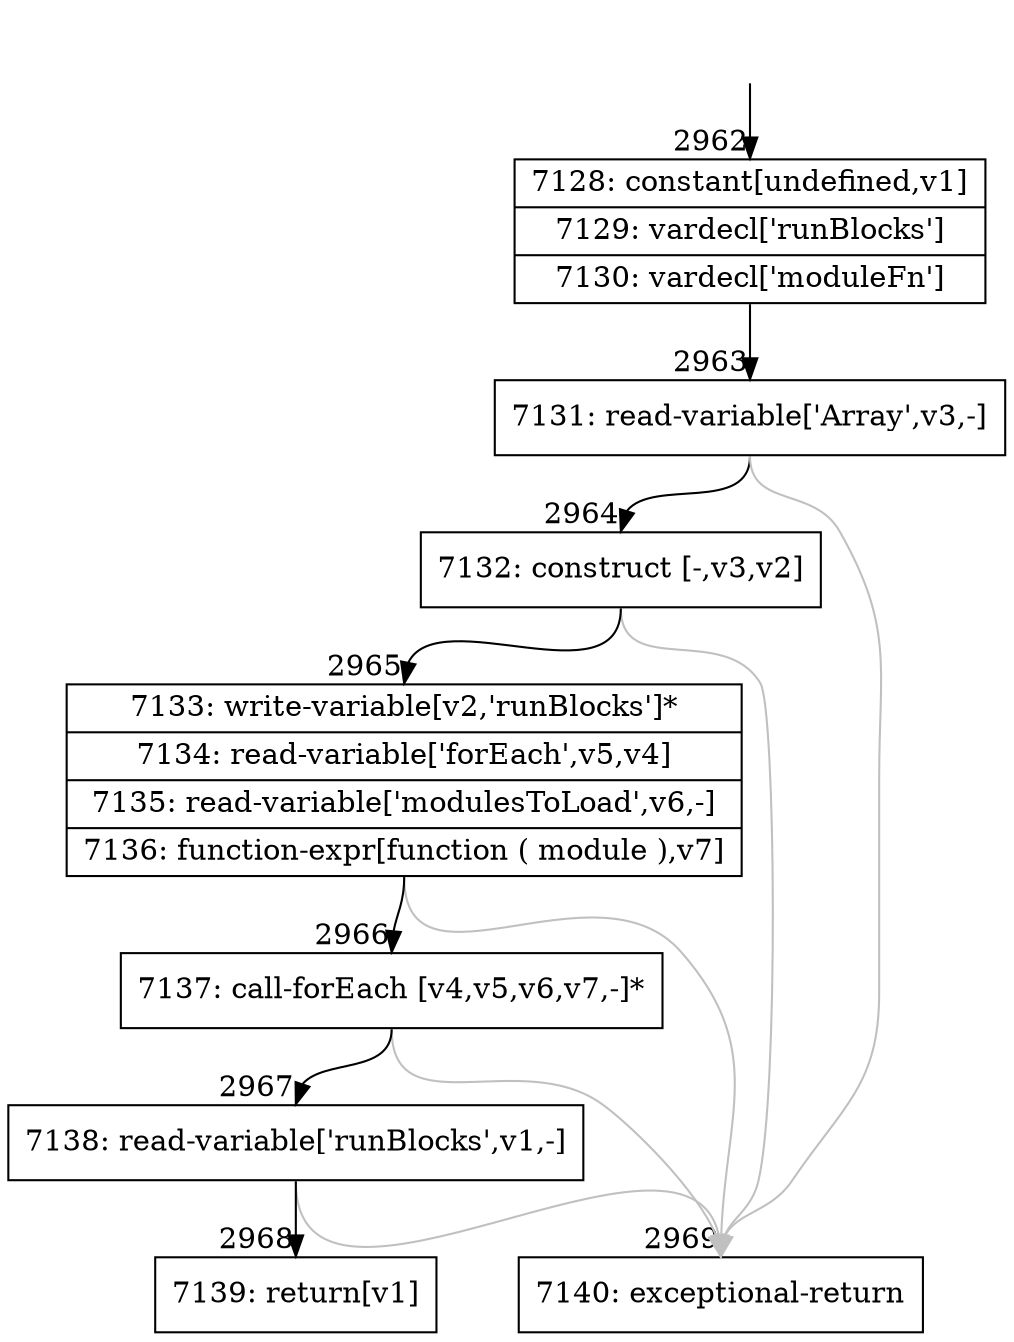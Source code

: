 digraph {
rankdir="TD"
BB_entry240[shape=none,label=""];
BB_entry240 -> BB2962 [tailport=s, headport=n, headlabel="    2962"]
BB2962 [shape=record label="{7128: constant[undefined,v1]|7129: vardecl['runBlocks']|7130: vardecl['moduleFn']}" ] 
BB2962 -> BB2963 [tailport=s, headport=n, headlabel="      2963"]
BB2963 [shape=record label="{7131: read-variable['Array',v3,-]}" ] 
BB2963 -> BB2964 [tailport=s, headport=n, headlabel="      2964"]
BB2963 -> BB2969 [tailport=s, headport=n, color=gray, headlabel="      2969"]
BB2964 [shape=record label="{7132: construct [-,v3,v2]}" ] 
BB2964 -> BB2965 [tailport=s, headport=n, headlabel="      2965"]
BB2964 -> BB2969 [tailport=s, headport=n, color=gray]
BB2965 [shape=record label="{7133: write-variable[v2,'runBlocks']*|7134: read-variable['forEach',v5,v4]|7135: read-variable['modulesToLoad',v6,-]|7136: function-expr[function ( module ),v7]}" ] 
BB2965 -> BB2966 [tailport=s, headport=n, headlabel="      2966"]
BB2965 -> BB2969 [tailport=s, headport=n, color=gray]
BB2966 [shape=record label="{7137: call-forEach [v4,v5,v6,v7,-]*}" ] 
BB2966 -> BB2967 [tailport=s, headport=n, headlabel="      2967"]
BB2966 -> BB2969 [tailport=s, headport=n, color=gray]
BB2967 [shape=record label="{7138: read-variable['runBlocks',v1,-]}" ] 
BB2967 -> BB2968 [tailport=s, headport=n, headlabel="      2968"]
BB2967 -> BB2969 [tailport=s, headport=n, color=gray]
BB2968 [shape=record label="{7139: return[v1]}" ] 
BB2969 [shape=record label="{7140: exceptional-return}" ] 
//#$~ 4391
}
